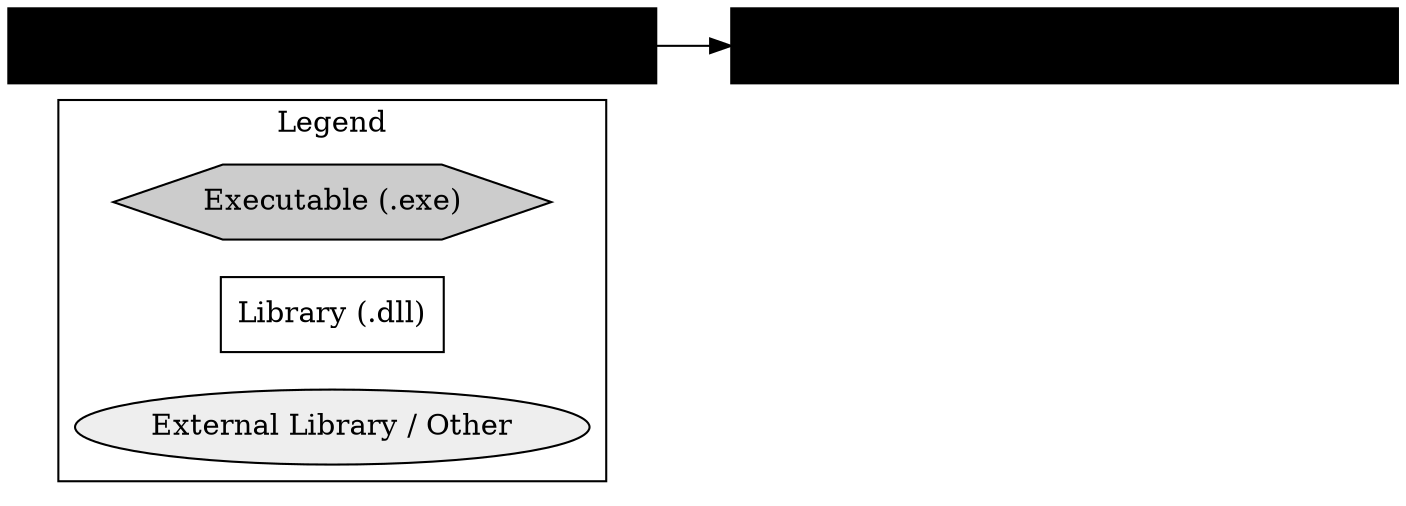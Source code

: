 digraph G { subgraph cluster_0 { label="Legend"; "Executable (.exe)" [shape=hexagon,style=filled,fillcolor="#cccccc"]; "Library (.dll)" [shape=rectangle,style=filled,fillcolor="#ffffff"]; "External Library / Other" [shape=oval,style=filled,fillcolor="#eeeeee"]; }
rankdir=LR;
"CompanyXyz.DependencySample.Worker" [shape=rectangle,style=filled,fillcolor="C"];
"CompanyXyz.DependencySample.Library1" [shape=rectangle,style=filled,fillcolor="C"];
    "CompanyXyz.DependencySample.Worker" -> "CompanyXyz.DependencySample.Library1";
}
